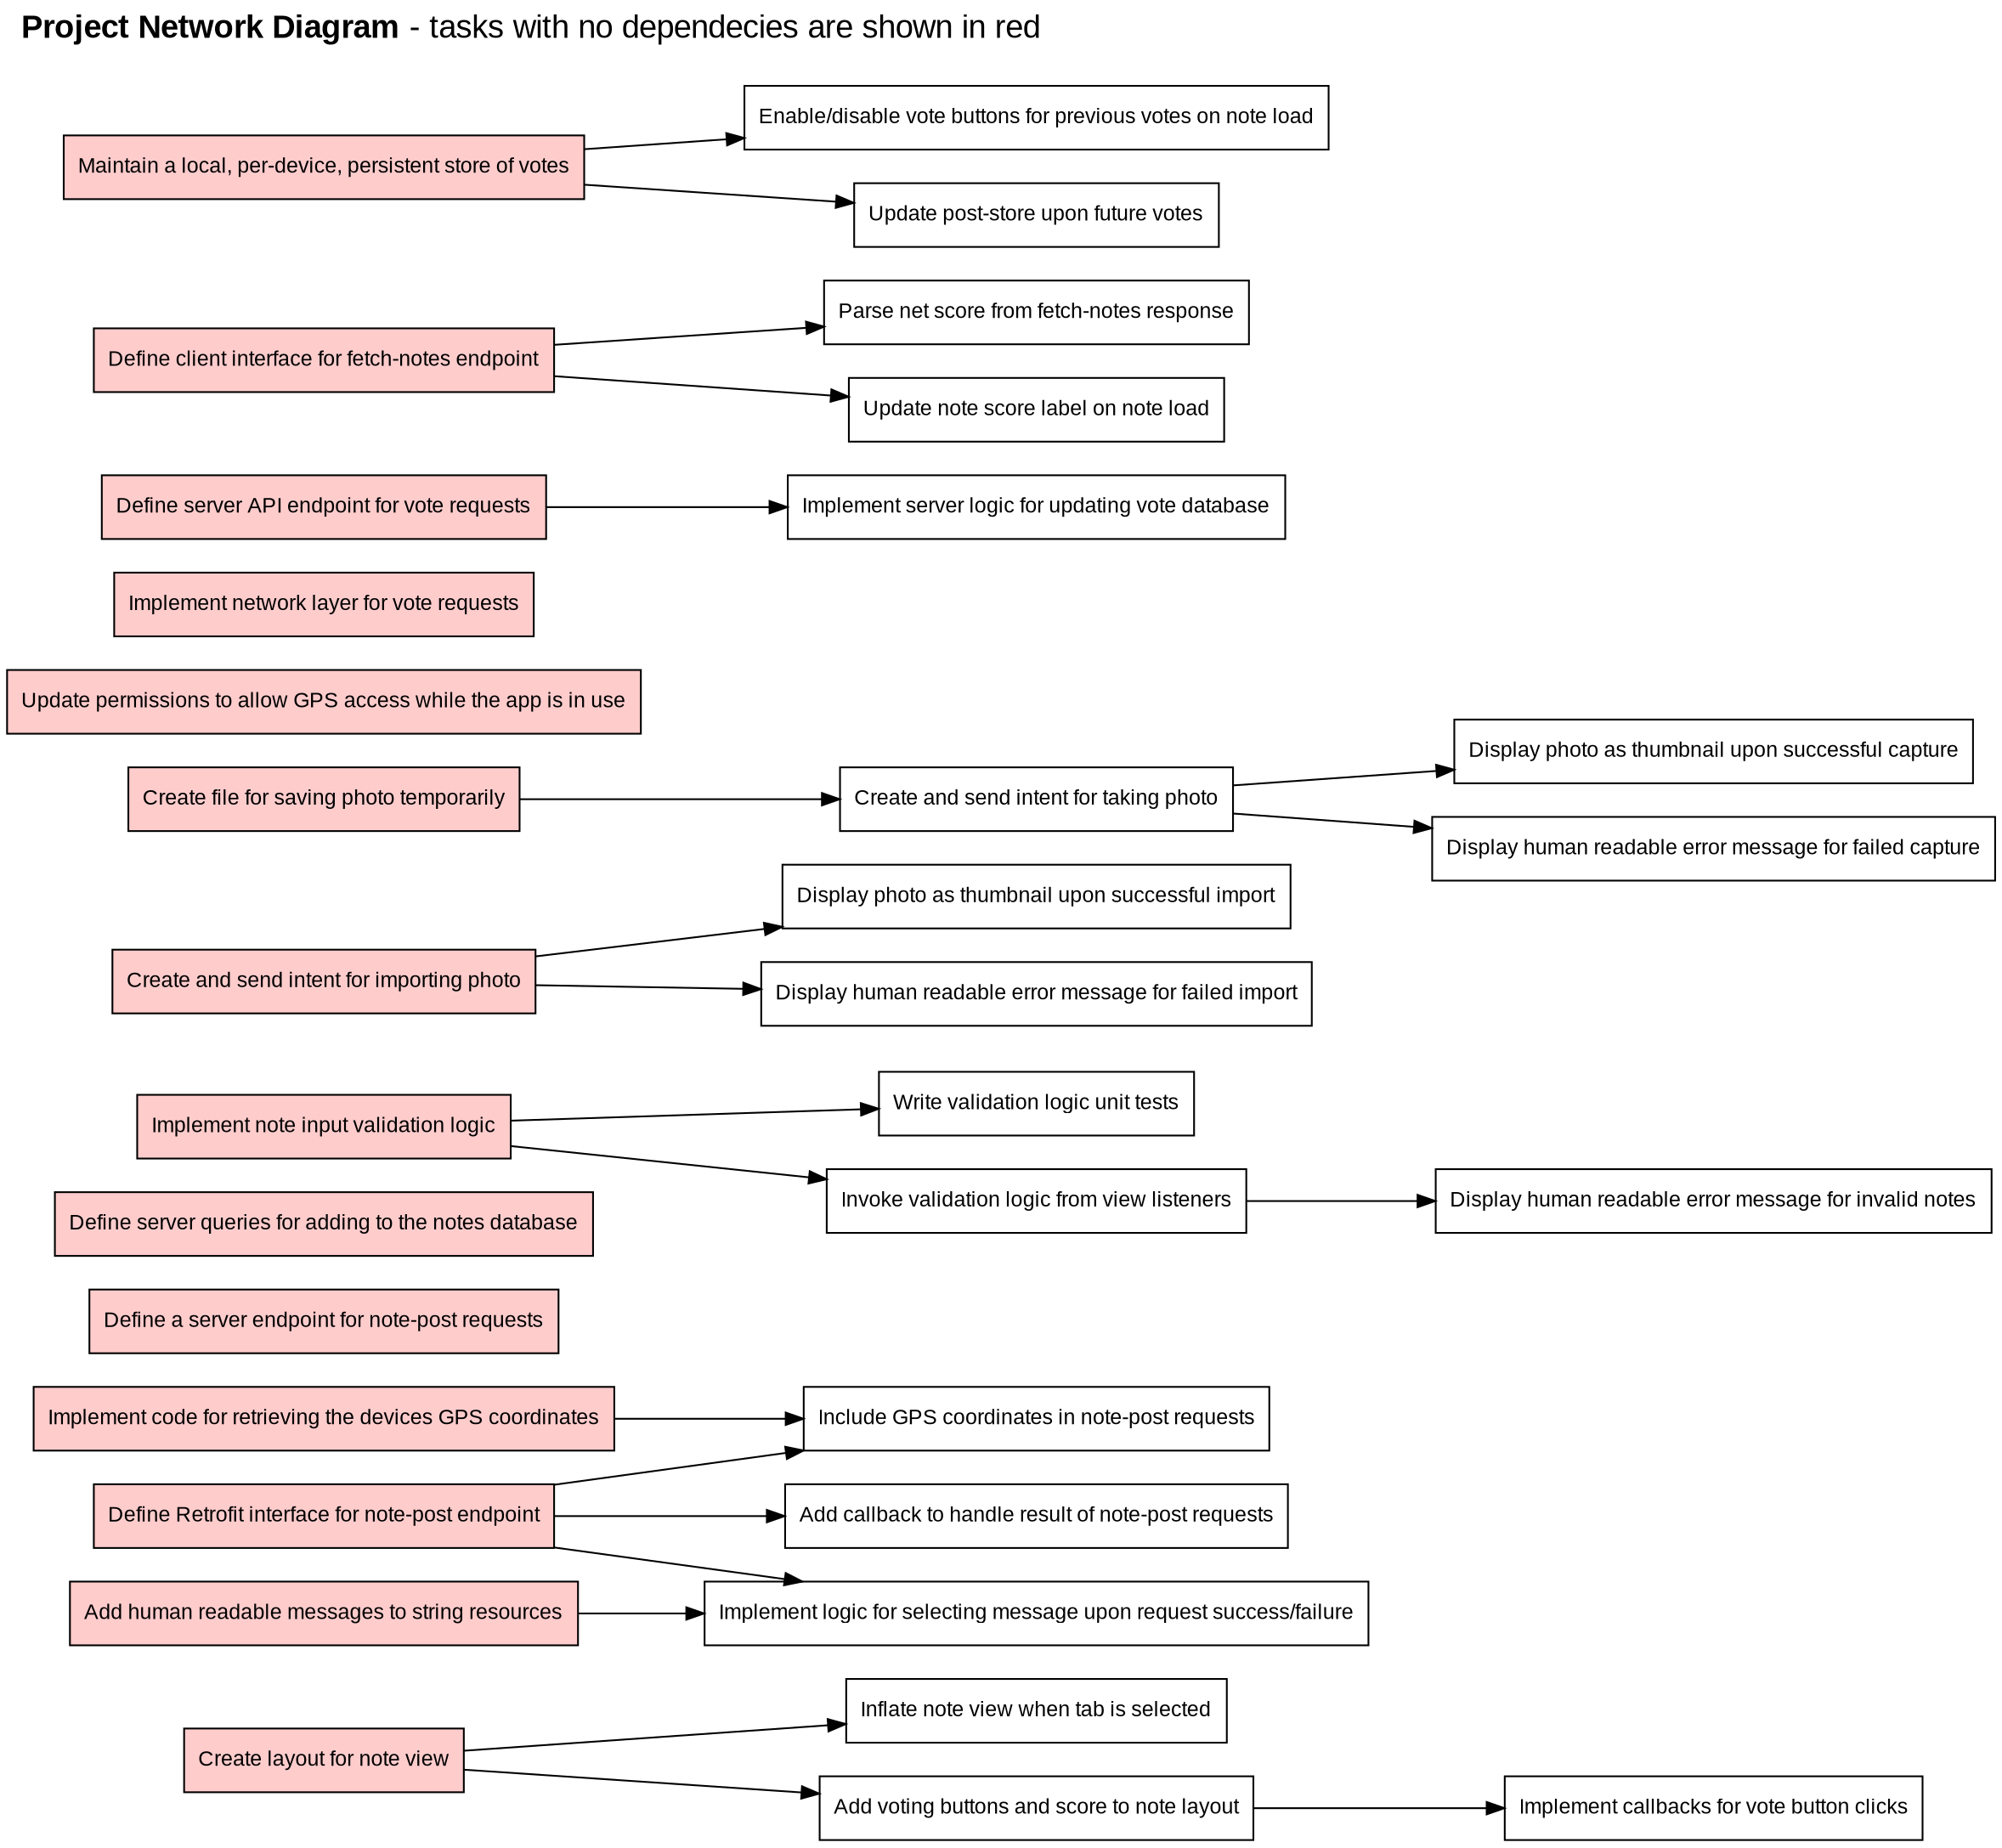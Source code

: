 digraph L {
    fontsize = 18
    fontname = Arial
    labelloc = "t"
    labeljust = "l"
    rankdir="LR"
    label = <<b>Project Network Diagram</b> - tasks with no dependecies are shown in red<br/><br/>>

    /* ---------- Independent tasks ---------- */
    node [shape=record fontname=Arial fontsize=12 style=filled fillcolor="#FFCCCC"]
    0 [label="Create layout for note view"]
    1 [label="Define Retrofit interface for note-post endpoint"]
    2 [label="Define a server endpoint for note-post requests"]
    3 [label="Define server queries for adding to the notes database"]
    4 [label="Implement note input validation logic"]
    5 [label="Create and send intent for importing photo"]
    6 [label="Create file for saving photo temporarily"]
    7 [label="Update permissions to allow GPS access while the app is in use"]
    8 [label="Implement code for retrieving the devices GPS coordinates"]
    9 [label="Add human readable messages to string resources"]
    10 [label="Implement network layer for vote requests"]
    11 [label="Define server API endpoint for vote requests"]
    12 [label="Define client interface for fetch-notes endpoint"]
    13 [label="Maintain a local, per-device, persistent store of votes"]

    /* ---------- Dependent tasks ---------- */
    node [fillcolor="#FFFFFF"]
    0.1 [label="Inflate note view when tab is selected"]
    0.2 [label="Add voting buttons and score to note layout"]
    0.3 [label="Implement callbacks for vote button clicks"]
    0 -> 0.1, 0.2; 0.2 -> 0.3;

    1.1 [label="Add callback to handle result of note-post requests"]
    1 -> 1.1;

    4.1 [label="Write validation logic unit tests"]
    4.2 [label="Invoke validation logic from view listeners"]
    4.3 [label="Display human readable error message for invalid notes"]
    4 -> 4.1, 4.2; 4.2 -> 4.3;

    5.1 [label="Display photo as thumbnail upon successful import"]
    5.2 [label="Display human readable error message for failed import"]
    5 -> 5.1, 5.2;

    6.1 [label="Create and send intent for taking photo"]
    6.2 [label="Display photo as thumbnail upon successful capture"]
    6.3 [label="Display human readable error message for failed capture"]
    6 -> 6.1; 6.1 -> 6.2; 6.1 -> 6.3;

    8.1 [label="Include GPS coordinates in note-post requests"]
    8 -> 8.1; 1 -> 8.1;

    9.1 [label="Implement logic for selecting message upon request success/failure"]
    9 -> 9.1; 1 -> 9.1;

    11.1 [label="Implement server logic for updating vote database"]
    11 -> 11.1;

    12.1 [label="Parse net score from fetch-notes response"]
    12.2 [label="Update note score label on note load"]
    12 -> 12.1; 12 -> 12.2;

    13.1 [label="Enable/disable vote buttons for previous votes on note load"]
    13.2 [label="Update post-store upon future votes"]
    13 -> 13.1; 13 -> 13.2;
}